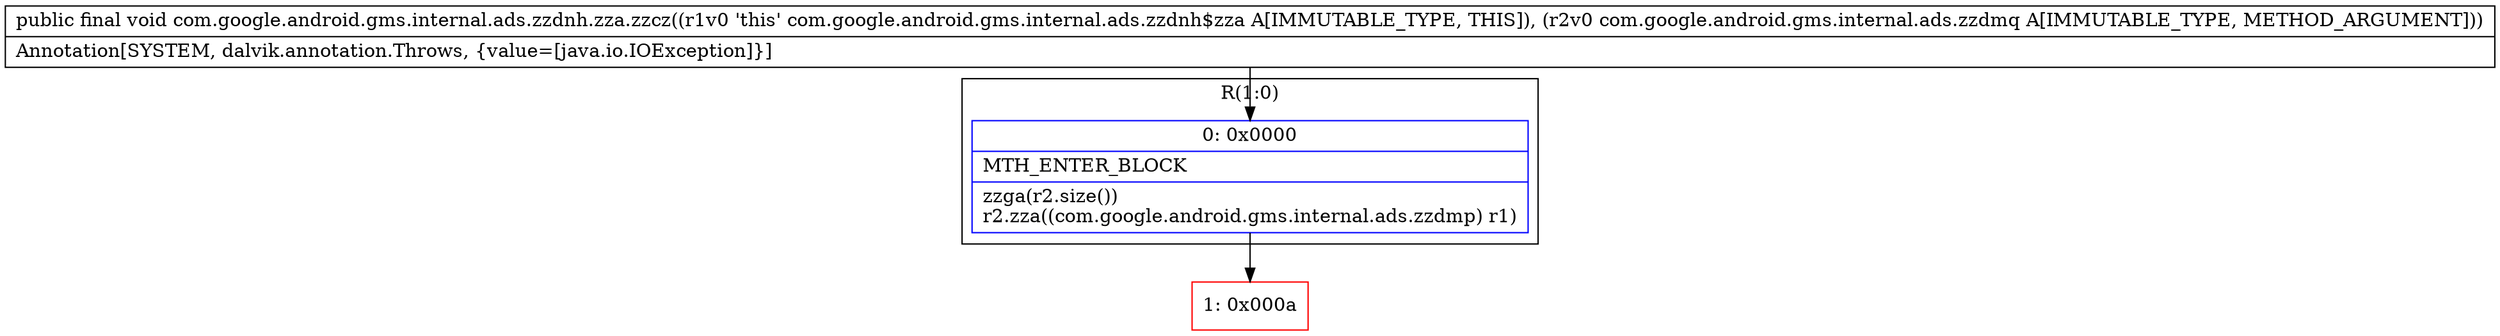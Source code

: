 digraph "CFG forcom.google.android.gms.internal.ads.zzdnh.zza.zzcz(Lcom\/google\/android\/gms\/internal\/ads\/zzdmq;)V" {
subgraph cluster_Region_16712983 {
label = "R(1:0)";
node [shape=record,color=blue];
Node_0 [shape=record,label="{0\:\ 0x0000|MTH_ENTER_BLOCK\l|zzga(r2.size())\lr2.zza((com.google.android.gms.internal.ads.zzdmp) r1)\l}"];
}
Node_1 [shape=record,color=red,label="{1\:\ 0x000a}"];
MethodNode[shape=record,label="{public final void com.google.android.gms.internal.ads.zzdnh.zza.zzcz((r1v0 'this' com.google.android.gms.internal.ads.zzdnh$zza A[IMMUTABLE_TYPE, THIS]), (r2v0 com.google.android.gms.internal.ads.zzdmq A[IMMUTABLE_TYPE, METHOD_ARGUMENT]))  | Annotation[SYSTEM, dalvik.annotation.Throws, \{value=[java.io.IOException]\}]\l}"];
MethodNode -> Node_0;
Node_0 -> Node_1;
}

